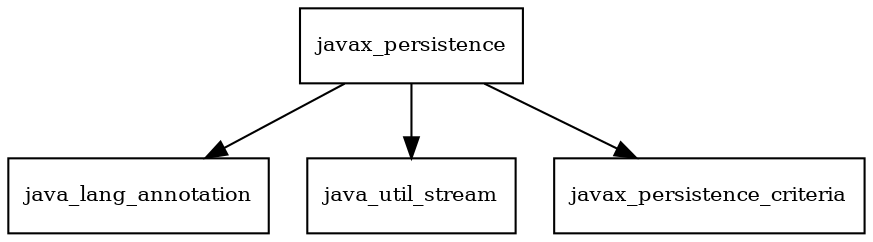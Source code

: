 digraph javax_persistence_api_2_2_package_dependencies {
  node [shape = box, fontsize=10.0];
  javax_persistence -> java_lang_annotation;
  javax_persistence -> java_util_stream;
  javax_persistence -> javax_persistence_criteria;
}
